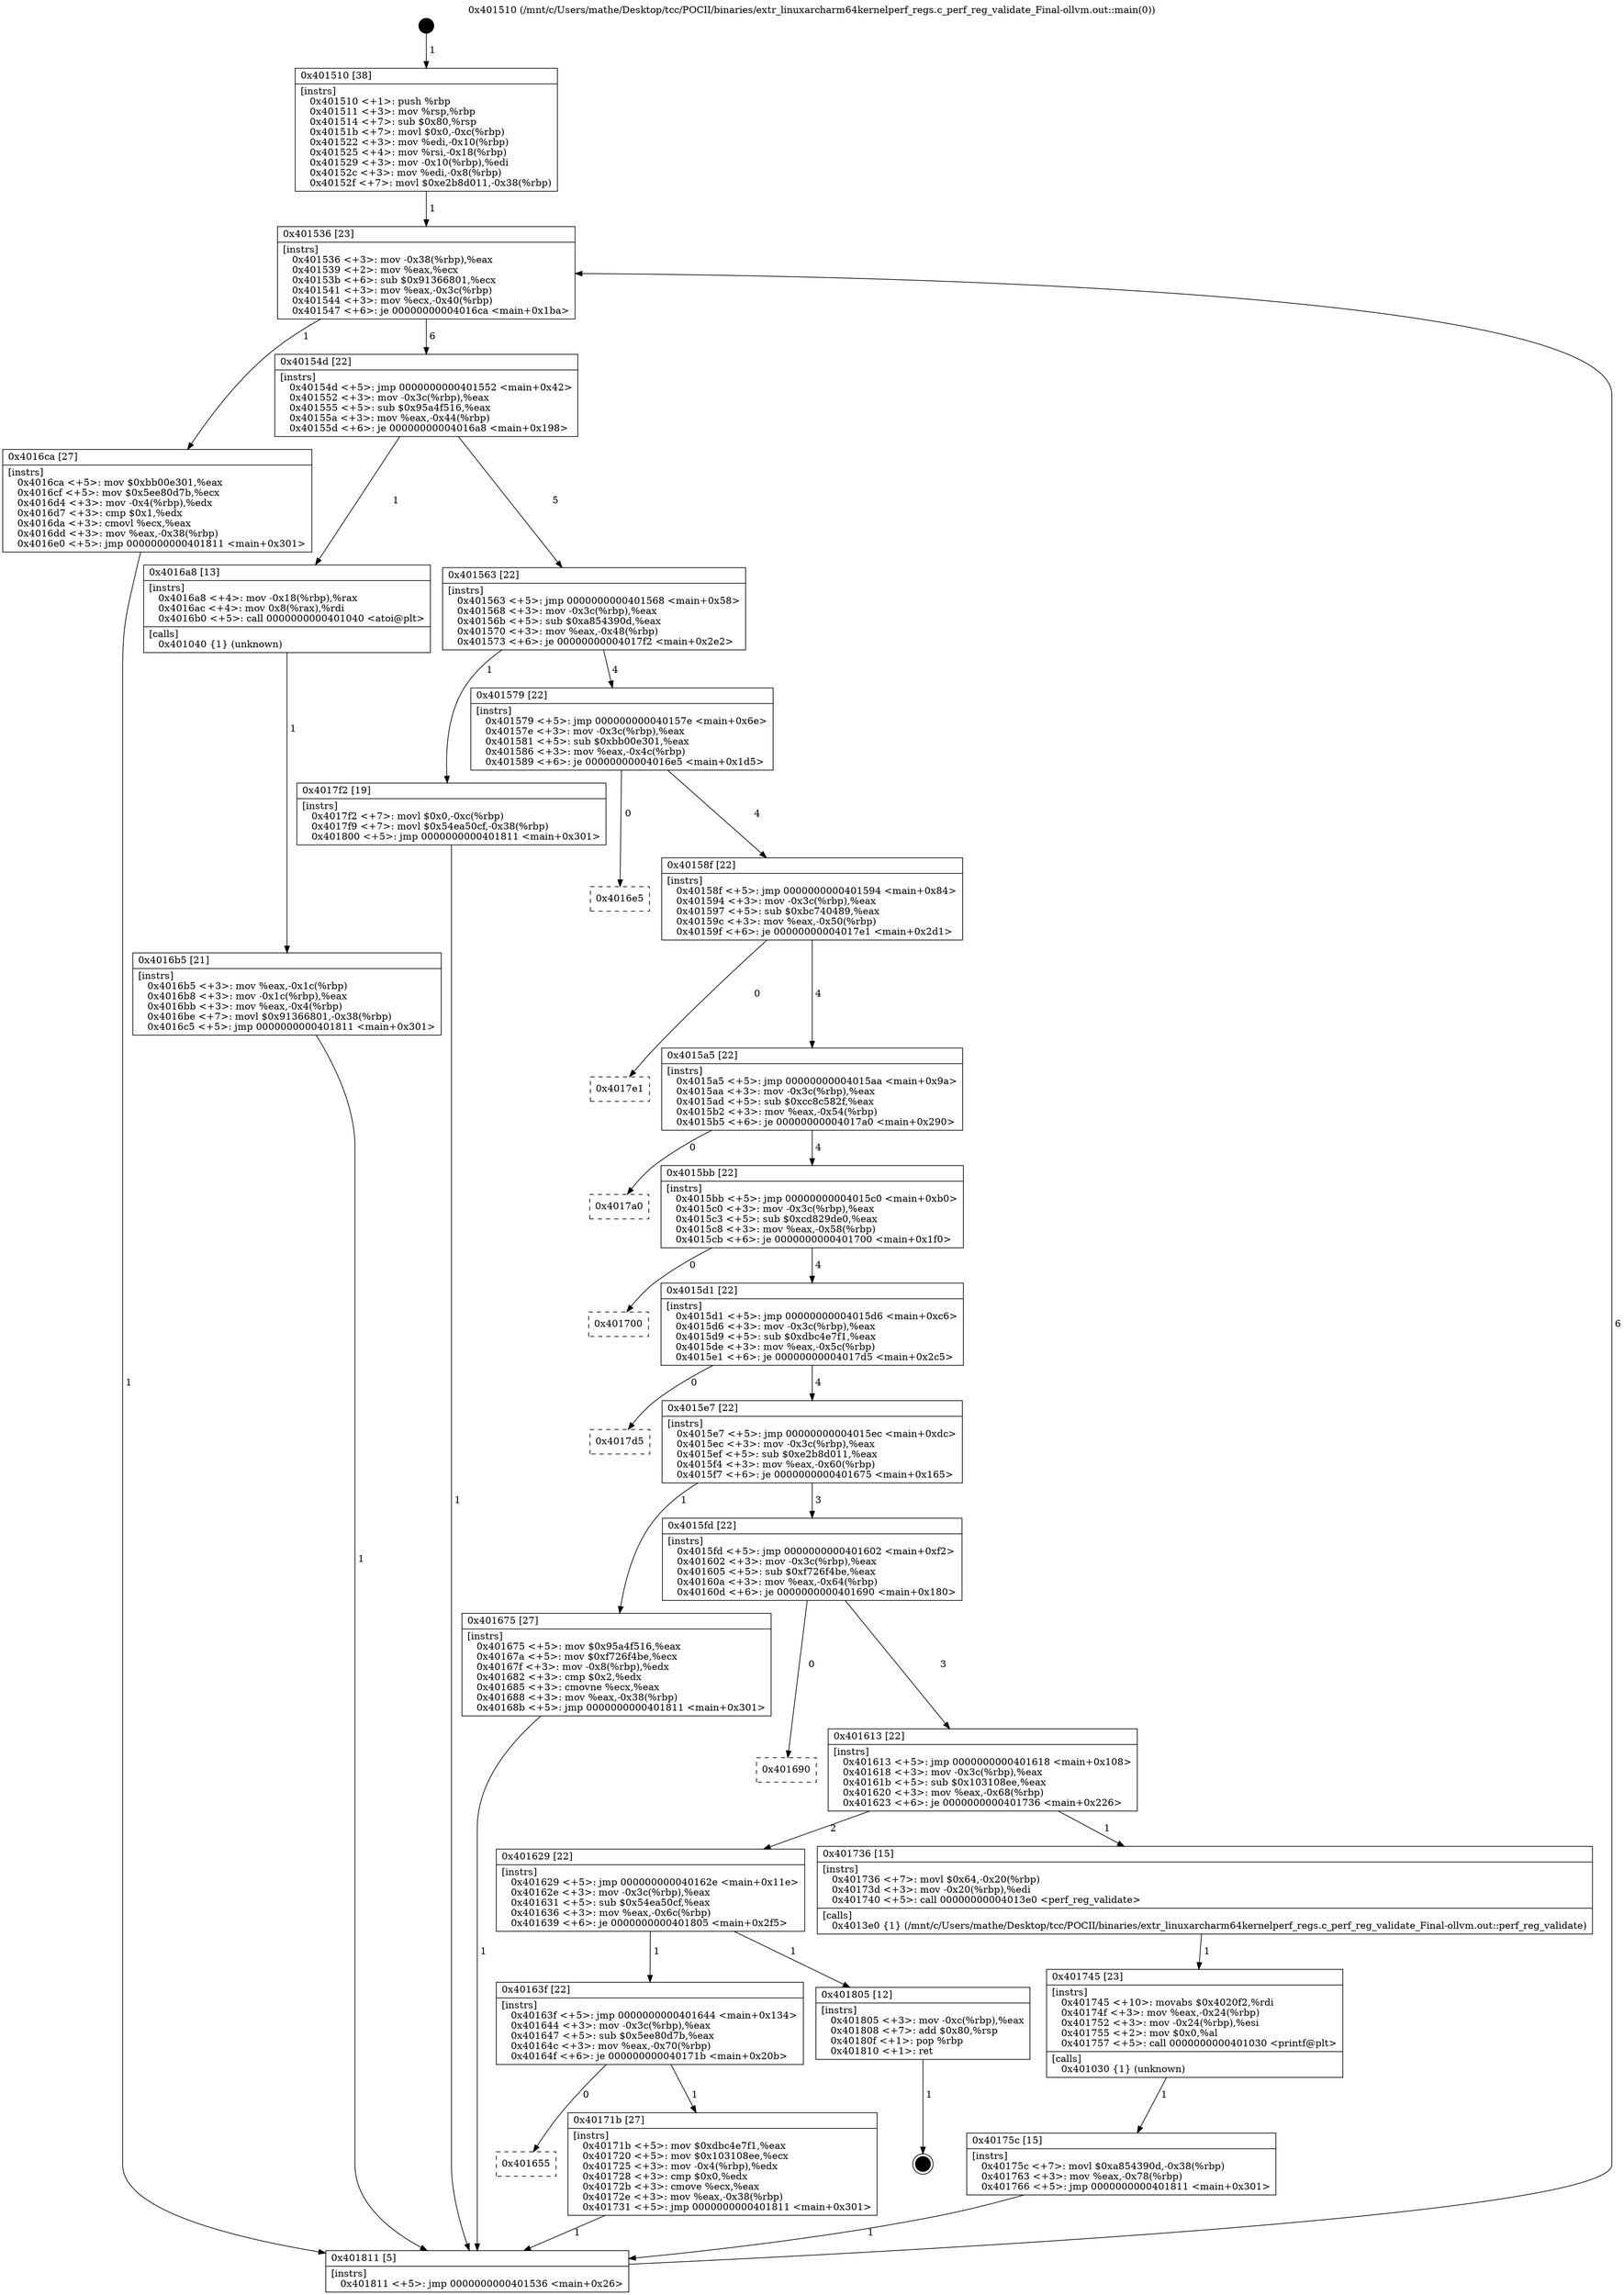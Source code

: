digraph "0x401510" {
  label = "0x401510 (/mnt/c/Users/mathe/Desktop/tcc/POCII/binaries/extr_linuxarcharm64kernelperf_regs.c_perf_reg_validate_Final-ollvm.out::main(0))"
  labelloc = "t"
  node[shape=record]

  Entry [label="",width=0.3,height=0.3,shape=circle,fillcolor=black,style=filled]
  "0x401536" [label="{
     0x401536 [23]\l
     | [instrs]\l
     &nbsp;&nbsp;0x401536 \<+3\>: mov -0x38(%rbp),%eax\l
     &nbsp;&nbsp;0x401539 \<+2\>: mov %eax,%ecx\l
     &nbsp;&nbsp;0x40153b \<+6\>: sub $0x91366801,%ecx\l
     &nbsp;&nbsp;0x401541 \<+3\>: mov %eax,-0x3c(%rbp)\l
     &nbsp;&nbsp;0x401544 \<+3\>: mov %ecx,-0x40(%rbp)\l
     &nbsp;&nbsp;0x401547 \<+6\>: je 00000000004016ca \<main+0x1ba\>\l
  }"]
  "0x4016ca" [label="{
     0x4016ca [27]\l
     | [instrs]\l
     &nbsp;&nbsp;0x4016ca \<+5\>: mov $0xbb00e301,%eax\l
     &nbsp;&nbsp;0x4016cf \<+5\>: mov $0x5ee80d7b,%ecx\l
     &nbsp;&nbsp;0x4016d4 \<+3\>: mov -0x4(%rbp),%edx\l
     &nbsp;&nbsp;0x4016d7 \<+3\>: cmp $0x1,%edx\l
     &nbsp;&nbsp;0x4016da \<+3\>: cmovl %ecx,%eax\l
     &nbsp;&nbsp;0x4016dd \<+3\>: mov %eax,-0x38(%rbp)\l
     &nbsp;&nbsp;0x4016e0 \<+5\>: jmp 0000000000401811 \<main+0x301\>\l
  }"]
  "0x40154d" [label="{
     0x40154d [22]\l
     | [instrs]\l
     &nbsp;&nbsp;0x40154d \<+5\>: jmp 0000000000401552 \<main+0x42\>\l
     &nbsp;&nbsp;0x401552 \<+3\>: mov -0x3c(%rbp),%eax\l
     &nbsp;&nbsp;0x401555 \<+5\>: sub $0x95a4f516,%eax\l
     &nbsp;&nbsp;0x40155a \<+3\>: mov %eax,-0x44(%rbp)\l
     &nbsp;&nbsp;0x40155d \<+6\>: je 00000000004016a8 \<main+0x198\>\l
  }"]
  Exit [label="",width=0.3,height=0.3,shape=circle,fillcolor=black,style=filled,peripheries=2]
  "0x4016a8" [label="{
     0x4016a8 [13]\l
     | [instrs]\l
     &nbsp;&nbsp;0x4016a8 \<+4\>: mov -0x18(%rbp),%rax\l
     &nbsp;&nbsp;0x4016ac \<+4\>: mov 0x8(%rax),%rdi\l
     &nbsp;&nbsp;0x4016b0 \<+5\>: call 0000000000401040 \<atoi@plt\>\l
     | [calls]\l
     &nbsp;&nbsp;0x401040 \{1\} (unknown)\l
  }"]
  "0x401563" [label="{
     0x401563 [22]\l
     | [instrs]\l
     &nbsp;&nbsp;0x401563 \<+5\>: jmp 0000000000401568 \<main+0x58\>\l
     &nbsp;&nbsp;0x401568 \<+3\>: mov -0x3c(%rbp),%eax\l
     &nbsp;&nbsp;0x40156b \<+5\>: sub $0xa854390d,%eax\l
     &nbsp;&nbsp;0x401570 \<+3\>: mov %eax,-0x48(%rbp)\l
     &nbsp;&nbsp;0x401573 \<+6\>: je 00000000004017f2 \<main+0x2e2\>\l
  }"]
  "0x40175c" [label="{
     0x40175c [15]\l
     | [instrs]\l
     &nbsp;&nbsp;0x40175c \<+7\>: movl $0xa854390d,-0x38(%rbp)\l
     &nbsp;&nbsp;0x401763 \<+3\>: mov %eax,-0x78(%rbp)\l
     &nbsp;&nbsp;0x401766 \<+5\>: jmp 0000000000401811 \<main+0x301\>\l
  }"]
  "0x4017f2" [label="{
     0x4017f2 [19]\l
     | [instrs]\l
     &nbsp;&nbsp;0x4017f2 \<+7\>: movl $0x0,-0xc(%rbp)\l
     &nbsp;&nbsp;0x4017f9 \<+7\>: movl $0x54ea50cf,-0x38(%rbp)\l
     &nbsp;&nbsp;0x401800 \<+5\>: jmp 0000000000401811 \<main+0x301\>\l
  }"]
  "0x401579" [label="{
     0x401579 [22]\l
     | [instrs]\l
     &nbsp;&nbsp;0x401579 \<+5\>: jmp 000000000040157e \<main+0x6e\>\l
     &nbsp;&nbsp;0x40157e \<+3\>: mov -0x3c(%rbp),%eax\l
     &nbsp;&nbsp;0x401581 \<+5\>: sub $0xbb00e301,%eax\l
     &nbsp;&nbsp;0x401586 \<+3\>: mov %eax,-0x4c(%rbp)\l
     &nbsp;&nbsp;0x401589 \<+6\>: je 00000000004016e5 \<main+0x1d5\>\l
  }"]
  "0x401745" [label="{
     0x401745 [23]\l
     | [instrs]\l
     &nbsp;&nbsp;0x401745 \<+10\>: movabs $0x4020f2,%rdi\l
     &nbsp;&nbsp;0x40174f \<+3\>: mov %eax,-0x24(%rbp)\l
     &nbsp;&nbsp;0x401752 \<+3\>: mov -0x24(%rbp),%esi\l
     &nbsp;&nbsp;0x401755 \<+2\>: mov $0x0,%al\l
     &nbsp;&nbsp;0x401757 \<+5\>: call 0000000000401030 \<printf@plt\>\l
     | [calls]\l
     &nbsp;&nbsp;0x401030 \{1\} (unknown)\l
  }"]
  "0x4016e5" [label="{
     0x4016e5\l
  }", style=dashed]
  "0x40158f" [label="{
     0x40158f [22]\l
     | [instrs]\l
     &nbsp;&nbsp;0x40158f \<+5\>: jmp 0000000000401594 \<main+0x84\>\l
     &nbsp;&nbsp;0x401594 \<+3\>: mov -0x3c(%rbp),%eax\l
     &nbsp;&nbsp;0x401597 \<+5\>: sub $0xbc740489,%eax\l
     &nbsp;&nbsp;0x40159c \<+3\>: mov %eax,-0x50(%rbp)\l
     &nbsp;&nbsp;0x40159f \<+6\>: je 00000000004017e1 \<main+0x2d1\>\l
  }"]
  "0x401655" [label="{
     0x401655\l
  }", style=dashed]
  "0x4017e1" [label="{
     0x4017e1\l
  }", style=dashed]
  "0x4015a5" [label="{
     0x4015a5 [22]\l
     | [instrs]\l
     &nbsp;&nbsp;0x4015a5 \<+5\>: jmp 00000000004015aa \<main+0x9a\>\l
     &nbsp;&nbsp;0x4015aa \<+3\>: mov -0x3c(%rbp),%eax\l
     &nbsp;&nbsp;0x4015ad \<+5\>: sub $0xcc8c582f,%eax\l
     &nbsp;&nbsp;0x4015b2 \<+3\>: mov %eax,-0x54(%rbp)\l
     &nbsp;&nbsp;0x4015b5 \<+6\>: je 00000000004017a0 \<main+0x290\>\l
  }"]
  "0x40171b" [label="{
     0x40171b [27]\l
     | [instrs]\l
     &nbsp;&nbsp;0x40171b \<+5\>: mov $0xdbc4e7f1,%eax\l
     &nbsp;&nbsp;0x401720 \<+5\>: mov $0x103108ee,%ecx\l
     &nbsp;&nbsp;0x401725 \<+3\>: mov -0x4(%rbp),%edx\l
     &nbsp;&nbsp;0x401728 \<+3\>: cmp $0x0,%edx\l
     &nbsp;&nbsp;0x40172b \<+3\>: cmove %ecx,%eax\l
     &nbsp;&nbsp;0x40172e \<+3\>: mov %eax,-0x38(%rbp)\l
     &nbsp;&nbsp;0x401731 \<+5\>: jmp 0000000000401811 \<main+0x301\>\l
  }"]
  "0x4017a0" [label="{
     0x4017a0\l
  }", style=dashed]
  "0x4015bb" [label="{
     0x4015bb [22]\l
     | [instrs]\l
     &nbsp;&nbsp;0x4015bb \<+5\>: jmp 00000000004015c0 \<main+0xb0\>\l
     &nbsp;&nbsp;0x4015c0 \<+3\>: mov -0x3c(%rbp),%eax\l
     &nbsp;&nbsp;0x4015c3 \<+5\>: sub $0xcd829de0,%eax\l
     &nbsp;&nbsp;0x4015c8 \<+3\>: mov %eax,-0x58(%rbp)\l
     &nbsp;&nbsp;0x4015cb \<+6\>: je 0000000000401700 \<main+0x1f0\>\l
  }"]
  "0x40163f" [label="{
     0x40163f [22]\l
     | [instrs]\l
     &nbsp;&nbsp;0x40163f \<+5\>: jmp 0000000000401644 \<main+0x134\>\l
     &nbsp;&nbsp;0x401644 \<+3\>: mov -0x3c(%rbp),%eax\l
     &nbsp;&nbsp;0x401647 \<+5\>: sub $0x5ee80d7b,%eax\l
     &nbsp;&nbsp;0x40164c \<+3\>: mov %eax,-0x70(%rbp)\l
     &nbsp;&nbsp;0x40164f \<+6\>: je 000000000040171b \<main+0x20b\>\l
  }"]
  "0x401700" [label="{
     0x401700\l
  }", style=dashed]
  "0x4015d1" [label="{
     0x4015d1 [22]\l
     | [instrs]\l
     &nbsp;&nbsp;0x4015d1 \<+5\>: jmp 00000000004015d6 \<main+0xc6\>\l
     &nbsp;&nbsp;0x4015d6 \<+3\>: mov -0x3c(%rbp),%eax\l
     &nbsp;&nbsp;0x4015d9 \<+5\>: sub $0xdbc4e7f1,%eax\l
     &nbsp;&nbsp;0x4015de \<+3\>: mov %eax,-0x5c(%rbp)\l
     &nbsp;&nbsp;0x4015e1 \<+6\>: je 00000000004017d5 \<main+0x2c5\>\l
  }"]
  "0x401805" [label="{
     0x401805 [12]\l
     | [instrs]\l
     &nbsp;&nbsp;0x401805 \<+3\>: mov -0xc(%rbp),%eax\l
     &nbsp;&nbsp;0x401808 \<+7\>: add $0x80,%rsp\l
     &nbsp;&nbsp;0x40180f \<+1\>: pop %rbp\l
     &nbsp;&nbsp;0x401810 \<+1\>: ret\l
  }"]
  "0x4017d5" [label="{
     0x4017d5\l
  }", style=dashed]
  "0x4015e7" [label="{
     0x4015e7 [22]\l
     | [instrs]\l
     &nbsp;&nbsp;0x4015e7 \<+5\>: jmp 00000000004015ec \<main+0xdc\>\l
     &nbsp;&nbsp;0x4015ec \<+3\>: mov -0x3c(%rbp),%eax\l
     &nbsp;&nbsp;0x4015ef \<+5\>: sub $0xe2b8d011,%eax\l
     &nbsp;&nbsp;0x4015f4 \<+3\>: mov %eax,-0x60(%rbp)\l
     &nbsp;&nbsp;0x4015f7 \<+6\>: je 0000000000401675 \<main+0x165\>\l
  }"]
  "0x401629" [label="{
     0x401629 [22]\l
     | [instrs]\l
     &nbsp;&nbsp;0x401629 \<+5\>: jmp 000000000040162e \<main+0x11e\>\l
     &nbsp;&nbsp;0x40162e \<+3\>: mov -0x3c(%rbp),%eax\l
     &nbsp;&nbsp;0x401631 \<+5\>: sub $0x54ea50cf,%eax\l
     &nbsp;&nbsp;0x401636 \<+3\>: mov %eax,-0x6c(%rbp)\l
     &nbsp;&nbsp;0x401639 \<+6\>: je 0000000000401805 \<main+0x2f5\>\l
  }"]
  "0x401675" [label="{
     0x401675 [27]\l
     | [instrs]\l
     &nbsp;&nbsp;0x401675 \<+5\>: mov $0x95a4f516,%eax\l
     &nbsp;&nbsp;0x40167a \<+5\>: mov $0xf726f4be,%ecx\l
     &nbsp;&nbsp;0x40167f \<+3\>: mov -0x8(%rbp),%edx\l
     &nbsp;&nbsp;0x401682 \<+3\>: cmp $0x2,%edx\l
     &nbsp;&nbsp;0x401685 \<+3\>: cmovne %ecx,%eax\l
     &nbsp;&nbsp;0x401688 \<+3\>: mov %eax,-0x38(%rbp)\l
     &nbsp;&nbsp;0x40168b \<+5\>: jmp 0000000000401811 \<main+0x301\>\l
  }"]
  "0x4015fd" [label="{
     0x4015fd [22]\l
     | [instrs]\l
     &nbsp;&nbsp;0x4015fd \<+5\>: jmp 0000000000401602 \<main+0xf2\>\l
     &nbsp;&nbsp;0x401602 \<+3\>: mov -0x3c(%rbp),%eax\l
     &nbsp;&nbsp;0x401605 \<+5\>: sub $0xf726f4be,%eax\l
     &nbsp;&nbsp;0x40160a \<+3\>: mov %eax,-0x64(%rbp)\l
     &nbsp;&nbsp;0x40160d \<+6\>: je 0000000000401690 \<main+0x180\>\l
  }"]
  "0x401811" [label="{
     0x401811 [5]\l
     | [instrs]\l
     &nbsp;&nbsp;0x401811 \<+5\>: jmp 0000000000401536 \<main+0x26\>\l
  }"]
  "0x401510" [label="{
     0x401510 [38]\l
     | [instrs]\l
     &nbsp;&nbsp;0x401510 \<+1\>: push %rbp\l
     &nbsp;&nbsp;0x401511 \<+3\>: mov %rsp,%rbp\l
     &nbsp;&nbsp;0x401514 \<+7\>: sub $0x80,%rsp\l
     &nbsp;&nbsp;0x40151b \<+7\>: movl $0x0,-0xc(%rbp)\l
     &nbsp;&nbsp;0x401522 \<+3\>: mov %edi,-0x10(%rbp)\l
     &nbsp;&nbsp;0x401525 \<+4\>: mov %rsi,-0x18(%rbp)\l
     &nbsp;&nbsp;0x401529 \<+3\>: mov -0x10(%rbp),%edi\l
     &nbsp;&nbsp;0x40152c \<+3\>: mov %edi,-0x8(%rbp)\l
     &nbsp;&nbsp;0x40152f \<+7\>: movl $0xe2b8d011,-0x38(%rbp)\l
  }"]
  "0x4016b5" [label="{
     0x4016b5 [21]\l
     | [instrs]\l
     &nbsp;&nbsp;0x4016b5 \<+3\>: mov %eax,-0x1c(%rbp)\l
     &nbsp;&nbsp;0x4016b8 \<+3\>: mov -0x1c(%rbp),%eax\l
     &nbsp;&nbsp;0x4016bb \<+3\>: mov %eax,-0x4(%rbp)\l
     &nbsp;&nbsp;0x4016be \<+7\>: movl $0x91366801,-0x38(%rbp)\l
     &nbsp;&nbsp;0x4016c5 \<+5\>: jmp 0000000000401811 \<main+0x301\>\l
  }"]
  "0x401736" [label="{
     0x401736 [15]\l
     | [instrs]\l
     &nbsp;&nbsp;0x401736 \<+7\>: movl $0x64,-0x20(%rbp)\l
     &nbsp;&nbsp;0x40173d \<+3\>: mov -0x20(%rbp),%edi\l
     &nbsp;&nbsp;0x401740 \<+5\>: call 00000000004013e0 \<perf_reg_validate\>\l
     | [calls]\l
     &nbsp;&nbsp;0x4013e0 \{1\} (/mnt/c/Users/mathe/Desktop/tcc/POCII/binaries/extr_linuxarcharm64kernelperf_regs.c_perf_reg_validate_Final-ollvm.out::perf_reg_validate)\l
  }"]
  "0x401690" [label="{
     0x401690\l
  }", style=dashed]
  "0x401613" [label="{
     0x401613 [22]\l
     | [instrs]\l
     &nbsp;&nbsp;0x401613 \<+5\>: jmp 0000000000401618 \<main+0x108\>\l
     &nbsp;&nbsp;0x401618 \<+3\>: mov -0x3c(%rbp),%eax\l
     &nbsp;&nbsp;0x40161b \<+5\>: sub $0x103108ee,%eax\l
     &nbsp;&nbsp;0x401620 \<+3\>: mov %eax,-0x68(%rbp)\l
     &nbsp;&nbsp;0x401623 \<+6\>: je 0000000000401736 \<main+0x226\>\l
  }"]
  Entry -> "0x401510" [label=" 1"]
  "0x401536" -> "0x4016ca" [label=" 1"]
  "0x401536" -> "0x40154d" [label=" 6"]
  "0x401805" -> Exit [label=" 1"]
  "0x40154d" -> "0x4016a8" [label=" 1"]
  "0x40154d" -> "0x401563" [label=" 5"]
  "0x4017f2" -> "0x401811" [label=" 1"]
  "0x401563" -> "0x4017f2" [label=" 1"]
  "0x401563" -> "0x401579" [label=" 4"]
  "0x40175c" -> "0x401811" [label=" 1"]
  "0x401579" -> "0x4016e5" [label=" 0"]
  "0x401579" -> "0x40158f" [label=" 4"]
  "0x401745" -> "0x40175c" [label=" 1"]
  "0x40158f" -> "0x4017e1" [label=" 0"]
  "0x40158f" -> "0x4015a5" [label=" 4"]
  "0x401736" -> "0x401745" [label=" 1"]
  "0x4015a5" -> "0x4017a0" [label=" 0"]
  "0x4015a5" -> "0x4015bb" [label=" 4"]
  "0x40171b" -> "0x401811" [label=" 1"]
  "0x4015bb" -> "0x401700" [label=" 0"]
  "0x4015bb" -> "0x4015d1" [label=" 4"]
  "0x40163f" -> "0x40171b" [label=" 1"]
  "0x4015d1" -> "0x4017d5" [label=" 0"]
  "0x4015d1" -> "0x4015e7" [label=" 4"]
  "0x40163f" -> "0x401655" [label=" 0"]
  "0x4015e7" -> "0x401675" [label=" 1"]
  "0x4015e7" -> "0x4015fd" [label=" 3"]
  "0x401675" -> "0x401811" [label=" 1"]
  "0x401510" -> "0x401536" [label=" 1"]
  "0x401811" -> "0x401536" [label=" 6"]
  "0x4016a8" -> "0x4016b5" [label=" 1"]
  "0x4016b5" -> "0x401811" [label=" 1"]
  "0x4016ca" -> "0x401811" [label=" 1"]
  "0x401629" -> "0x401805" [label=" 1"]
  "0x4015fd" -> "0x401690" [label=" 0"]
  "0x4015fd" -> "0x401613" [label=" 3"]
  "0x401629" -> "0x40163f" [label=" 1"]
  "0x401613" -> "0x401736" [label=" 1"]
  "0x401613" -> "0x401629" [label=" 2"]
}
